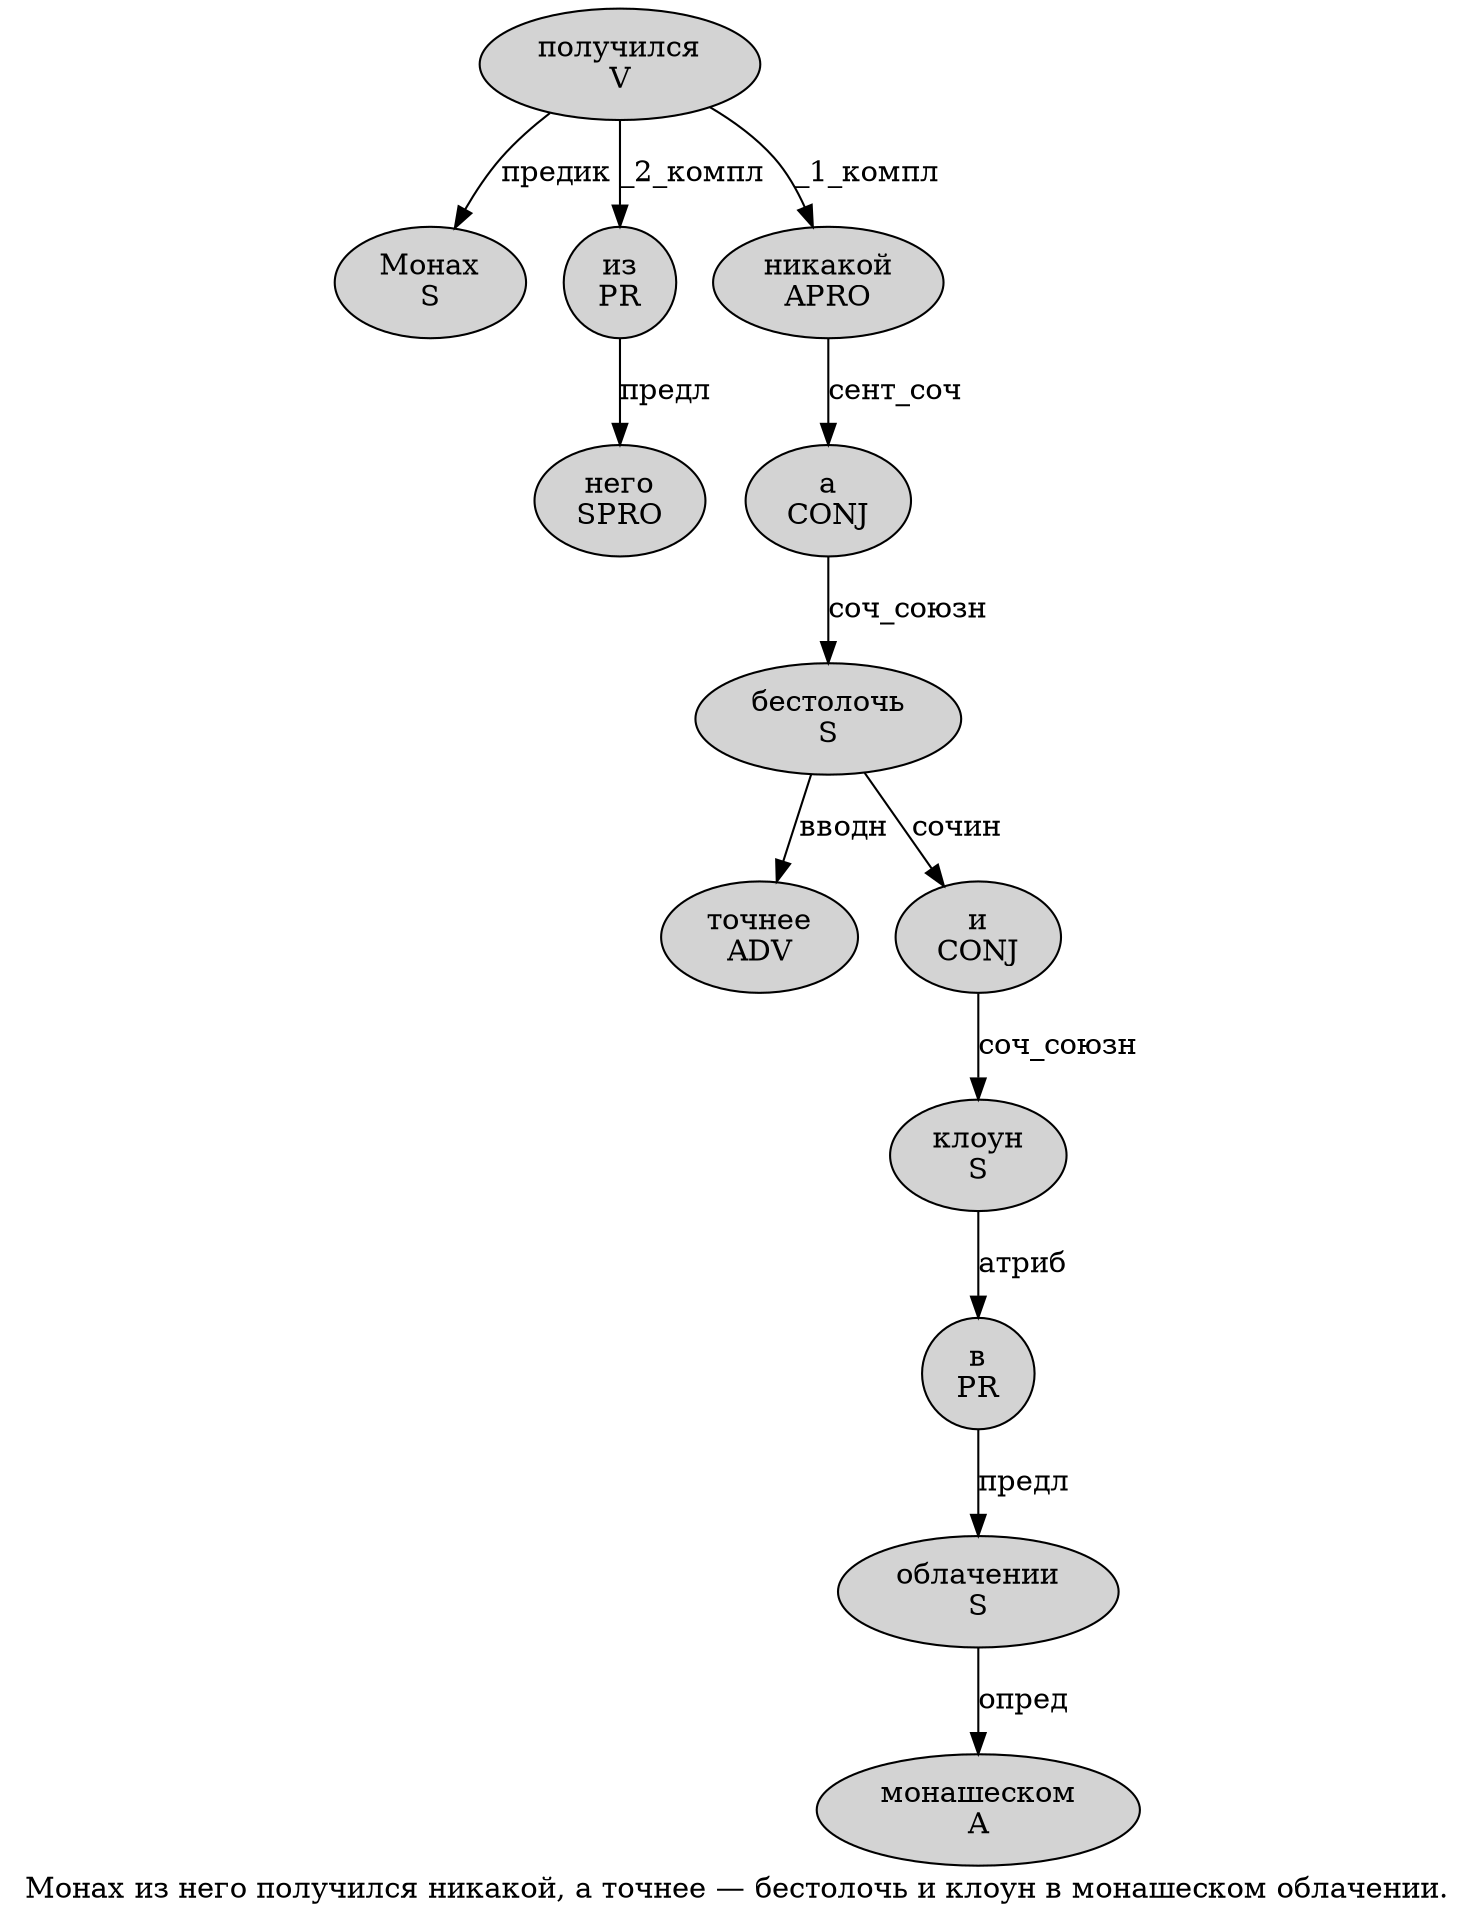 digraph SENTENCE_2542 {
	graph [label="Монах из него получился никакой, а точнее — бестолочь и клоун в монашеском облачении."]
	node [style=filled]
		0 [label="Монах
S" color="" fillcolor=lightgray penwidth=1 shape=ellipse]
		1 [label="из
PR" color="" fillcolor=lightgray penwidth=1 shape=ellipse]
		2 [label="него
SPRO" color="" fillcolor=lightgray penwidth=1 shape=ellipse]
		3 [label="получился
V" color="" fillcolor=lightgray penwidth=1 shape=ellipse]
		4 [label="никакой
APRO" color="" fillcolor=lightgray penwidth=1 shape=ellipse]
		6 [label="а
CONJ" color="" fillcolor=lightgray penwidth=1 shape=ellipse]
		7 [label="точнее
ADV" color="" fillcolor=lightgray penwidth=1 shape=ellipse]
		9 [label="бестолочь
S" color="" fillcolor=lightgray penwidth=1 shape=ellipse]
		10 [label="и
CONJ" color="" fillcolor=lightgray penwidth=1 shape=ellipse]
		11 [label="клоун
S" color="" fillcolor=lightgray penwidth=1 shape=ellipse]
		12 [label="в
PR" color="" fillcolor=lightgray penwidth=1 shape=ellipse]
		13 [label="монашеском
A" color="" fillcolor=lightgray penwidth=1 shape=ellipse]
		14 [label="облачении
S" color="" fillcolor=lightgray penwidth=1 shape=ellipse]
			11 -> 12 [label="атриб"]
			9 -> 7 [label="вводн"]
			9 -> 10 [label="сочин"]
			12 -> 14 [label="предл"]
			6 -> 9 [label="соч_союзн"]
			1 -> 2 [label="предл"]
			14 -> 13 [label="опред"]
			10 -> 11 [label="соч_союзн"]
			4 -> 6 [label="сент_соч"]
			3 -> 0 [label="предик"]
			3 -> 1 [label="_2_компл"]
			3 -> 4 [label="_1_компл"]
}